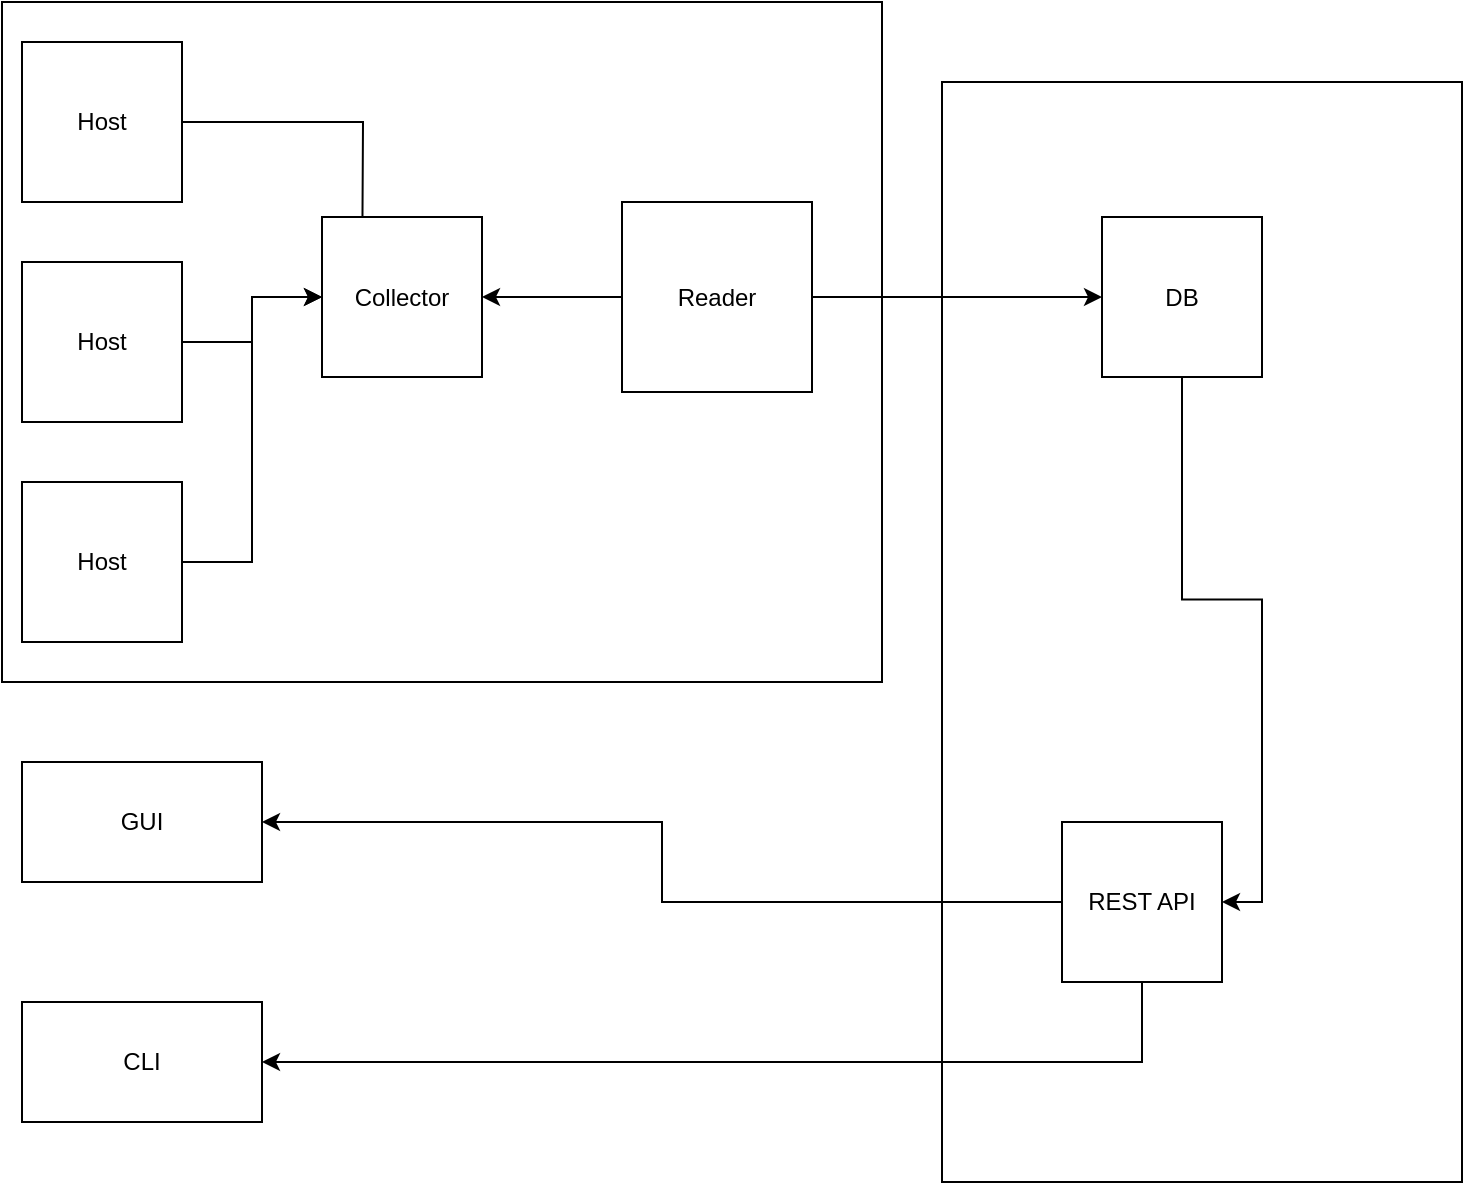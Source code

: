 <mxfile version="20.5.1" type="github">
  <diagram id="h6YEZ33-fX7oWb-_fuNA" name="Page-1">
    <mxGraphModel dx="1186" dy="796" grid="1" gridSize="10" guides="1" tooltips="1" connect="1" arrows="1" fold="1" page="1" pageScale="1" pageWidth="850" pageHeight="1100" math="0" shadow="0">
      <root>
        <mxCell id="0" />
        <mxCell id="1" parent="0" />
        <mxCell id="RlXE5sh8R_bXCk-nkBk9-7" style="edgeStyle=orthogonalEdgeStyle;rounded=0;orthogonalLoop=1;jettySize=auto;html=1;exitX=1;exitY=0.5;exitDx=0;exitDy=0;entryX=0;entryY=0.5;entryDx=0;entryDy=0;" edge="1" parent="1" source="RlXE5sh8R_bXCk-nkBk9-1">
          <mxGeometry relative="1" as="geometry">
            <mxPoint x="210" y="210" as="targetPoint" />
          </mxGeometry>
        </mxCell>
        <mxCell id="RlXE5sh8R_bXCk-nkBk9-1" value="Host" style="whiteSpace=wrap;html=1;aspect=fixed;" vertex="1" parent="1">
          <mxGeometry x="40" y="80" width="80" height="80" as="geometry" />
        </mxCell>
        <mxCell id="RlXE5sh8R_bXCk-nkBk9-9" style="edgeStyle=orthogonalEdgeStyle;rounded=0;orthogonalLoop=1;jettySize=auto;html=1;exitX=1;exitY=0.5;exitDx=0;exitDy=0;" edge="1" parent="1" source="RlXE5sh8R_bXCk-nkBk9-2" target="RlXE5sh8R_bXCk-nkBk9-8">
          <mxGeometry relative="1" as="geometry" />
        </mxCell>
        <mxCell id="RlXE5sh8R_bXCk-nkBk9-2" value="Host" style="whiteSpace=wrap;html=1;aspect=fixed;" vertex="1" parent="1">
          <mxGeometry x="40" y="190" width="80" height="80" as="geometry" />
        </mxCell>
        <mxCell id="RlXE5sh8R_bXCk-nkBk9-11" style="edgeStyle=orthogonalEdgeStyle;rounded=0;orthogonalLoop=1;jettySize=auto;html=1;entryX=0;entryY=0.5;entryDx=0;entryDy=0;" edge="1" parent="1" source="RlXE5sh8R_bXCk-nkBk9-3" target="RlXE5sh8R_bXCk-nkBk9-8">
          <mxGeometry relative="1" as="geometry">
            <mxPoint x="170" y="210" as="targetPoint" />
          </mxGeometry>
        </mxCell>
        <mxCell id="RlXE5sh8R_bXCk-nkBk9-3" value="Host" style="whiteSpace=wrap;html=1;aspect=fixed;" vertex="1" parent="1">
          <mxGeometry x="40" y="300" width="80" height="80" as="geometry" />
        </mxCell>
        <mxCell id="RlXE5sh8R_bXCk-nkBk9-12" style="edgeStyle=orthogonalEdgeStyle;rounded=0;orthogonalLoop=1;jettySize=auto;html=1;" edge="1" parent="1" source="RlXE5sh8R_bXCk-nkBk9-4" target="RlXE5sh8R_bXCk-nkBk9-8">
          <mxGeometry relative="1" as="geometry" />
        </mxCell>
        <mxCell id="RlXE5sh8R_bXCk-nkBk9-14" style="edgeStyle=orthogonalEdgeStyle;rounded=0;orthogonalLoop=1;jettySize=auto;html=1;entryX=0;entryY=0.5;entryDx=0;entryDy=0;" edge="1" parent="1" source="RlXE5sh8R_bXCk-nkBk9-4" target="RlXE5sh8R_bXCk-nkBk9-13">
          <mxGeometry relative="1" as="geometry" />
        </mxCell>
        <mxCell id="RlXE5sh8R_bXCk-nkBk9-4" value="Reader" style="whiteSpace=wrap;html=1;aspect=fixed;" vertex="1" parent="1">
          <mxGeometry x="340" y="160" width="95" height="95" as="geometry" />
        </mxCell>
        <mxCell id="RlXE5sh8R_bXCk-nkBk9-8" value="Collector" style="whiteSpace=wrap;html=1;aspect=fixed;" vertex="1" parent="1">
          <mxGeometry x="190" y="167.5" width="80" height="80" as="geometry" />
        </mxCell>
        <mxCell id="RlXE5sh8R_bXCk-nkBk9-16" style="edgeStyle=orthogonalEdgeStyle;rounded=0;orthogonalLoop=1;jettySize=auto;html=1;exitX=0.5;exitY=1;exitDx=0;exitDy=0;entryX=1;entryY=0.5;entryDx=0;entryDy=0;" edge="1" parent="1" source="RlXE5sh8R_bXCk-nkBk9-13" target="RlXE5sh8R_bXCk-nkBk9-15">
          <mxGeometry relative="1" as="geometry" />
        </mxCell>
        <mxCell id="RlXE5sh8R_bXCk-nkBk9-13" value="DB" style="whiteSpace=wrap;html=1;aspect=fixed;" vertex="1" parent="1">
          <mxGeometry x="580" y="167.5" width="80" height="80" as="geometry" />
        </mxCell>
        <mxCell id="RlXE5sh8R_bXCk-nkBk9-18" style="edgeStyle=orthogonalEdgeStyle;rounded=0;orthogonalLoop=1;jettySize=auto;html=1;exitX=0;exitY=0.5;exitDx=0;exitDy=0;entryX=1;entryY=0.5;entryDx=0;entryDy=0;" edge="1" parent="1" source="RlXE5sh8R_bXCk-nkBk9-15" target="RlXE5sh8R_bXCk-nkBk9-17">
          <mxGeometry relative="1" as="geometry" />
        </mxCell>
        <mxCell id="RlXE5sh8R_bXCk-nkBk9-20" style="edgeStyle=orthogonalEdgeStyle;rounded=0;orthogonalLoop=1;jettySize=auto;html=1;exitX=0.5;exitY=1;exitDx=0;exitDy=0;entryX=1;entryY=0.5;entryDx=0;entryDy=0;" edge="1" parent="1" source="RlXE5sh8R_bXCk-nkBk9-15" target="RlXE5sh8R_bXCk-nkBk9-19">
          <mxGeometry relative="1" as="geometry" />
        </mxCell>
        <mxCell id="RlXE5sh8R_bXCk-nkBk9-15" value="REST API" style="whiteSpace=wrap;html=1;aspect=fixed;" vertex="1" parent="1">
          <mxGeometry x="560" y="470" width="80" height="80" as="geometry" />
        </mxCell>
        <mxCell id="RlXE5sh8R_bXCk-nkBk9-17" value="GUI" style="whiteSpace=wrap;html=1;" vertex="1" parent="1">
          <mxGeometry x="40" y="440" width="120" height="60" as="geometry" />
        </mxCell>
        <mxCell id="RlXE5sh8R_bXCk-nkBk9-19" value="CLI" style="whiteSpace=wrap;html=1;" vertex="1" parent="1">
          <mxGeometry x="40" y="560" width="120" height="60" as="geometry" />
        </mxCell>
        <mxCell id="RlXE5sh8R_bXCk-nkBk9-21" value="" style="rounded=0;whiteSpace=wrap;html=1;fillColor=none;" vertex="1" parent="1">
          <mxGeometry x="30" y="60" width="440" height="340" as="geometry" />
        </mxCell>
        <mxCell id="RlXE5sh8R_bXCk-nkBk9-23" value="" style="rounded=0;whiteSpace=wrap;html=1;fillColor=none;" vertex="1" parent="1">
          <mxGeometry x="500" y="100" width="260" height="550" as="geometry" />
        </mxCell>
      </root>
    </mxGraphModel>
  </diagram>
</mxfile>
